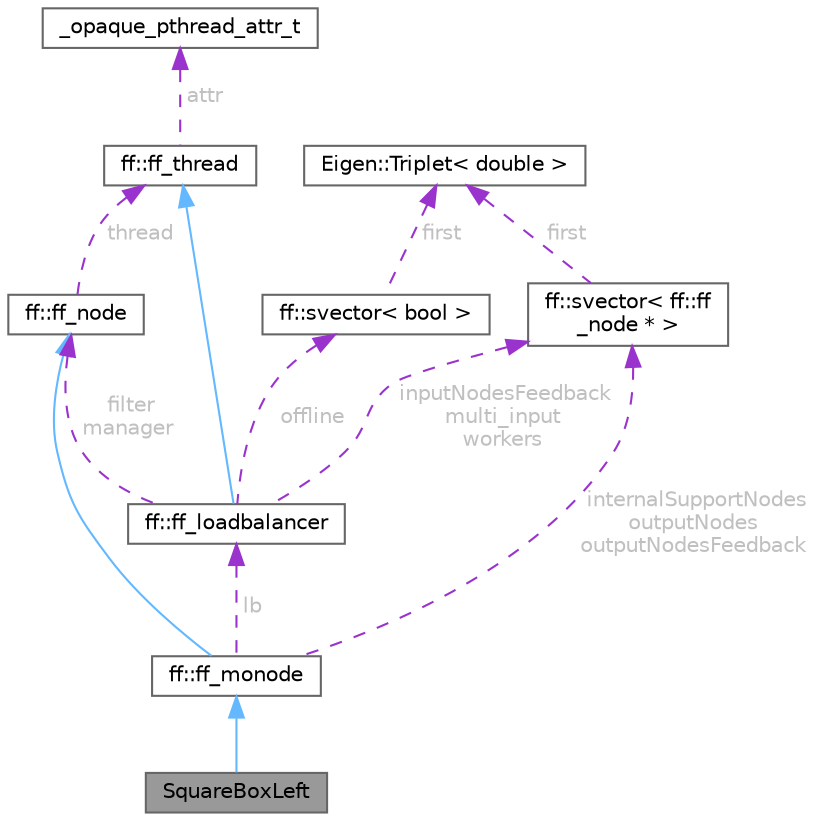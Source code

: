 digraph "SquareBoxLeft"
{
 // LATEX_PDF_SIZE
  bgcolor="transparent";
  edge [fontname=Helvetica,fontsize=10,labelfontname=Helvetica,labelfontsize=10];
  node [fontname=Helvetica,fontsize=10,shape=box,height=0.2,width=0.4];
  Node1 [id="Node000001",label="SquareBoxLeft",height=0.2,width=0.4,color="gray40", fillcolor="grey60", style="filled", fontcolor="black",tooltip=" "];
  Node2 -> Node1 [id="edge13_Node000001_Node000002",dir="back",color="steelblue1",style="solid",tooltip=" "];
  Node2 [id="Node000002",label="ff::ff_monode",height=0.2,width=0.4,color="gray40", fillcolor="white", style="filled",URL="$classff_1_1ff__monode.html",tooltip="Multiple output ff_node (the MPSC mediator)"];
  Node3 -> Node2 [id="edge14_Node000002_Node000003",dir="back",color="steelblue1",style="solid",tooltip=" "];
  Node3 [id="Node000003",label="ff::ff_node",height=0.2,width=0.4,color="gray40", fillcolor="white", style="filled",URL="$classff_1_1ff__node.html",tooltip="The FastFlow abstract contanier for a parallel activity (actor)."];
  Node4 -> Node3 [id="edge15_Node000003_Node000004",dir="back",color="darkorchid3",style="dashed",tooltip=" ",label=" thread",fontcolor="grey" ];
  Node4 [id="Node000004",label="ff::ff_thread",height=0.2,width=0.4,color="gray40", fillcolor="white", style="filled",URL="$classff_1_1ff__thread.html",tooltip="thread container for (leaves) ff_node"];
  Node5 -> Node4 [id="edge16_Node000004_Node000005",dir="back",color="darkorchid3",style="dashed",tooltip=" ",label=" attr",fontcolor="grey" ];
  Node5 [id="Node000005",label="_opaque_pthread_attr_t",height=0.2,width=0.4,color="gray40", fillcolor="white", style="filled",URL="$struct__opaque__pthread__attr__t.html",tooltip=" "];
  Node6 -> Node2 [id="edge17_Node000002_Node000006",dir="back",color="darkorchid3",style="dashed",tooltip=" ",label=" lb",fontcolor="grey" ];
  Node6 [id="Node000006",label="ff::ff_loadbalancer",height=0.2,width=0.4,color="gray40", fillcolor="white", style="filled",URL="$classff_1_1ff__loadbalancer.html",tooltip="A class representing the Emitter node in a typical Farm skeleton."];
  Node4 -> Node6 [id="edge18_Node000006_Node000004",dir="back",color="steelblue1",style="solid",tooltip=" "];
  Node3 -> Node6 [id="edge19_Node000006_Node000003",dir="back",color="darkorchid3",style="dashed",tooltip=" ",label=" filter\nmanager",fontcolor="grey" ];
  Node7 -> Node6 [id="edge20_Node000006_Node000007",dir="back",color="darkorchid3",style="dashed",tooltip=" ",label=" inputNodesFeedback\nmulti_input\nworkers",fontcolor="grey" ];
  Node7 [id="Node000007",label="ff::svector\< ff::ff\l_node * \>",height=0.2,width=0.4,color="gray40", fillcolor="white", style="filled",URL="$classff_1_1svector.html",tooltip=" "];
  Node8 -> Node7 [id="edge21_Node000007_Node000008",dir="back",color="darkorchid3",style="dashed",tooltip=" ",label=" first",fontcolor="grey" ];
  Node8 [id="Node000008",label="Eigen::Triplet\< double \>",height=0.2,width=0.4,color="gray40", fillcolor="white", style="filled",URL="$class_eigen_1_1_triplet.html",tooltip=" "];
  Node9 -> Node6 [id="edge22_Node000006_Node000009",dir="back",color="darkorchid3",style="dashed",tooltip=" ",label=" offline",fontcolor="grey" ];
  Node9 [id="Node000009",label="ff::svector\< bool \>",height=0.2,width=0.4,color="gray40", fillcolor="white", style="filled",URL="$classff_1_1svector.html",tooltip=" "];
  Node8 -> Node9 [id="edge23_Node000009_Node000008",dir="back",color="darkorchid3",style="dashed",tooltip=" ",label=" first",fontcolor="grey" ];
  Node7 -> Node2 [id="edge24_Node000002_Node000007",dir="back",color="darkorchid3",style="dashed",tooltip=" ",label=" internalSupportNodes\noutputNodes\noutputNodesFeedback",fontcolor="grey" ];
}
